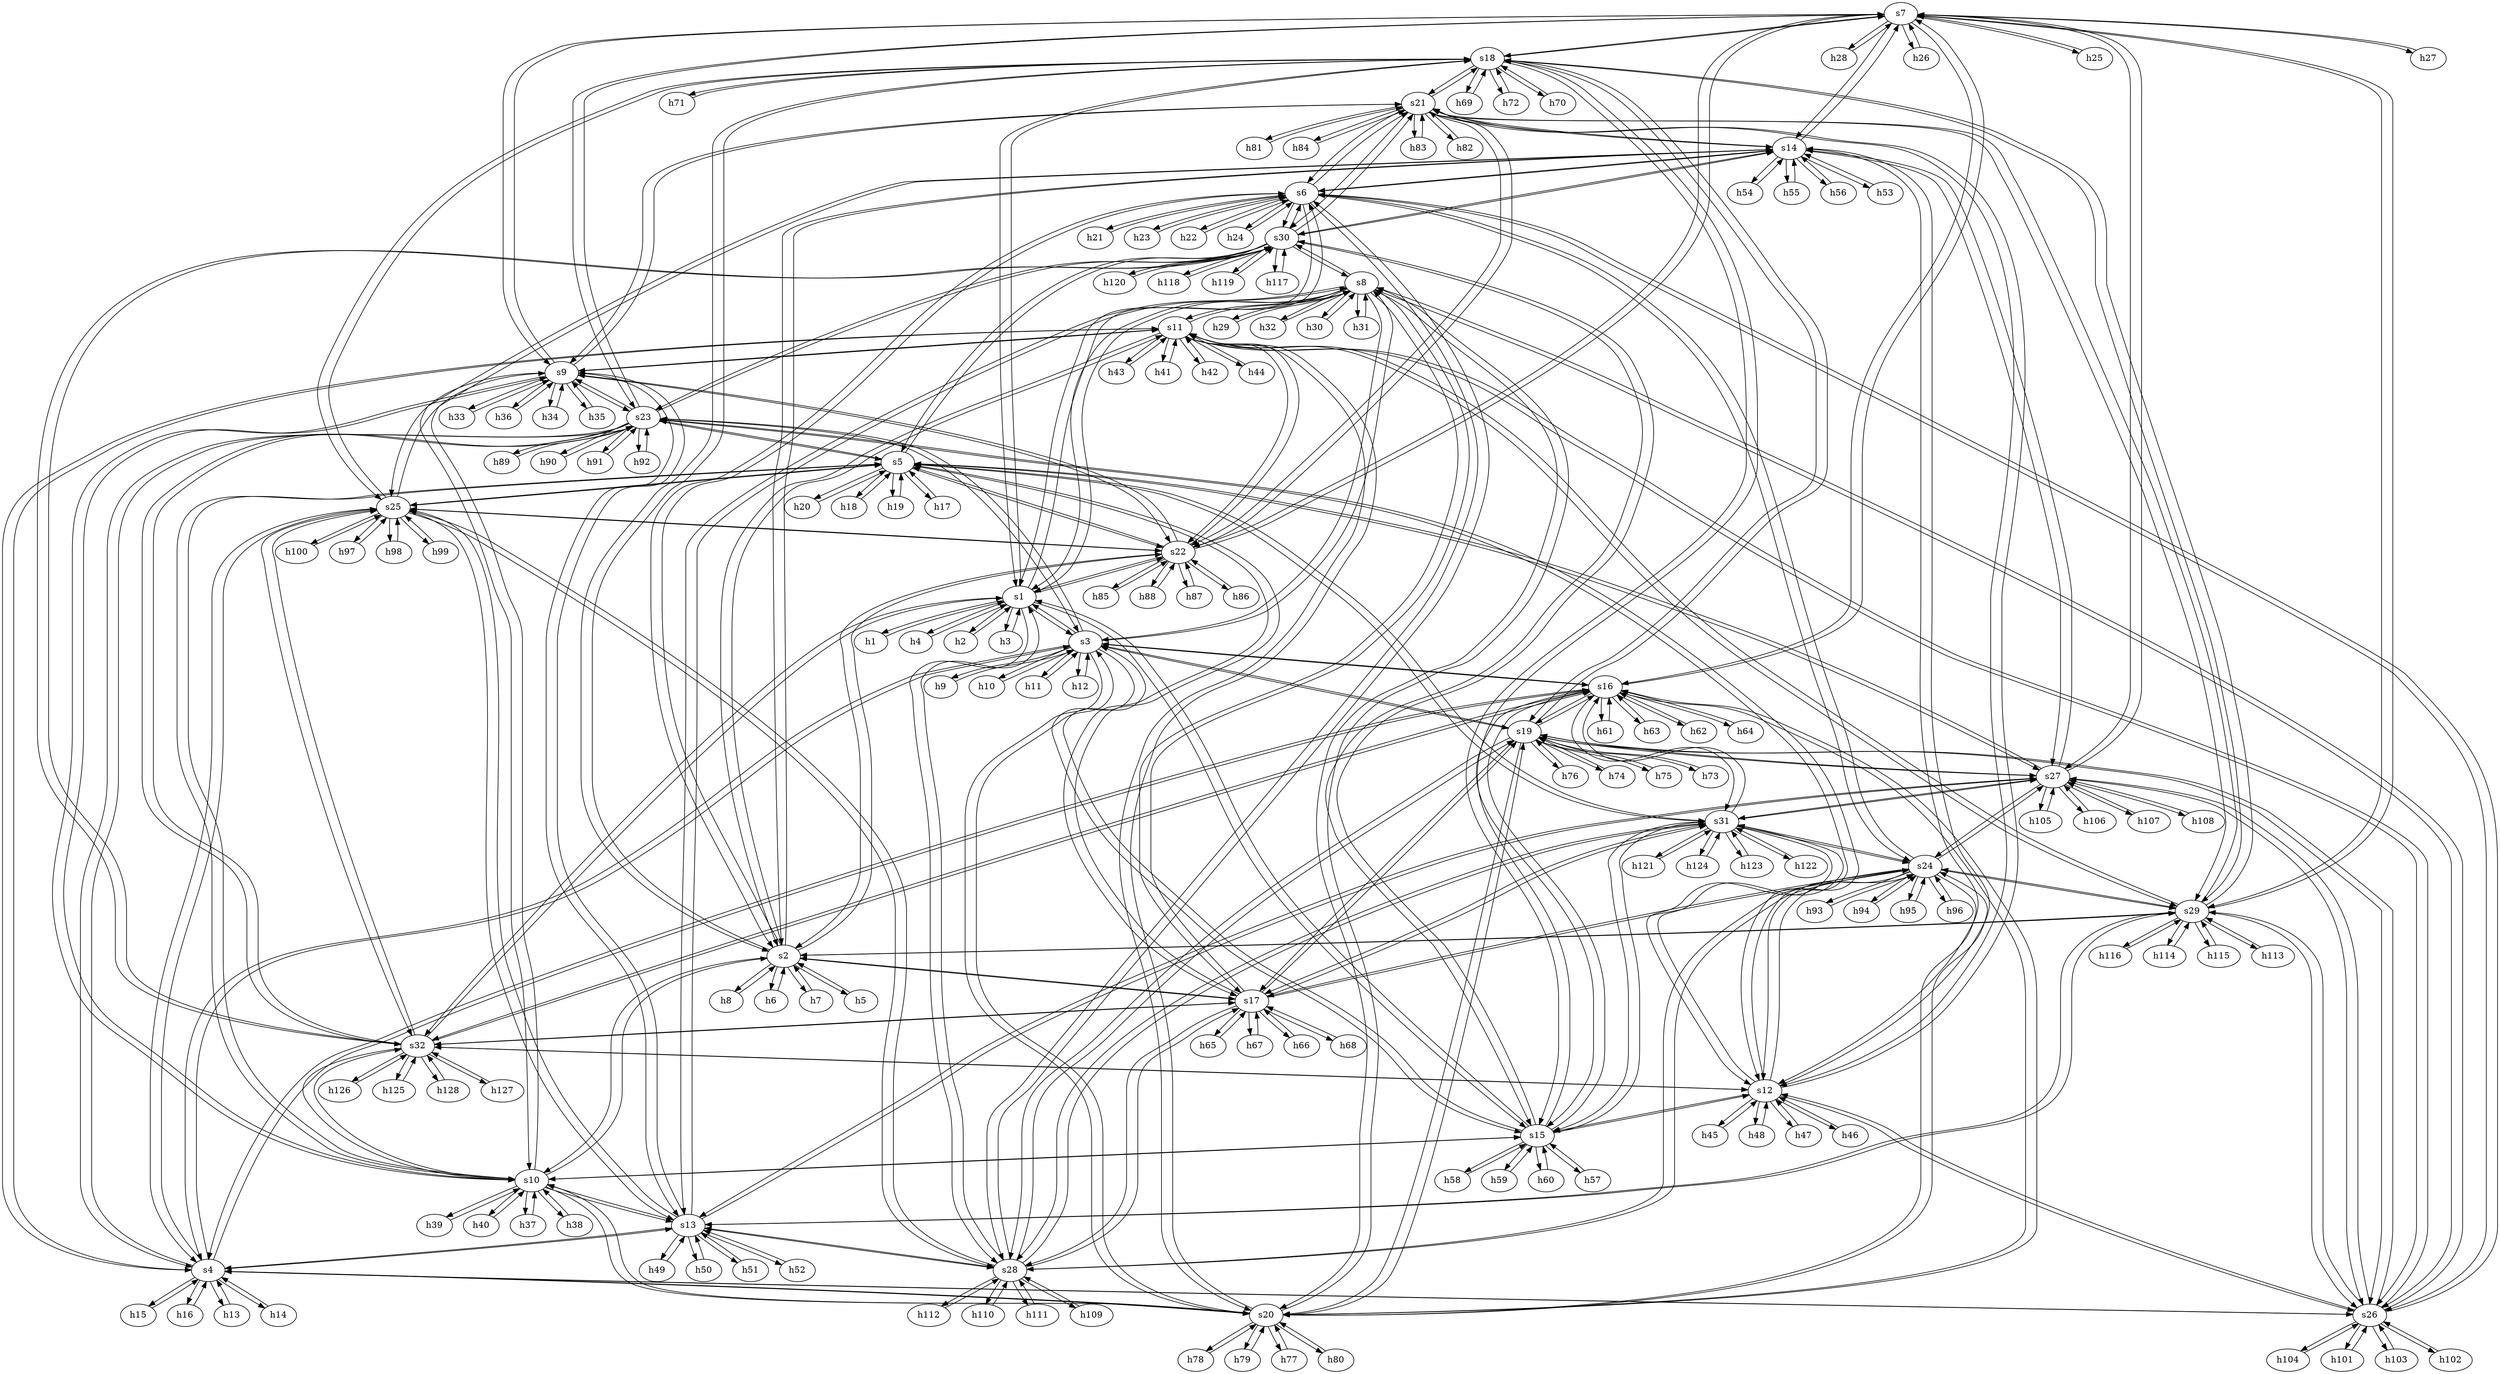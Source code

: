 strict digraph "" {
	s7	 [id=7,
		type=switch];
	s18	 [id=18,
		type=switch];
	s7 -> s18	 [capacity="1Gbps",
		cost=1,
		dst_port=3,
		src_port=1];
	s16	 [id=16,
		type=switch];
	s7 -> s16	 [capacity="1Gbps",
		cost=1,
		dst_port=3,
		src_port=2];
	s14	 [id=14,
		type=switch];
	s7 -> s14	 [capacity="1Gbps",
		cost=1,
		dst_port=2,
		src_port=3];
	s9	 [id=9,
		type=switch];
	s7 -> s9	 [capacity="1Gbps",
		cost=1,
		dst_port=3,
		src_port=0];
	h28	 [ip="111.0.0.28",
		mac="0:0:0:0:0:1c",
		type=host];
	s7 -> h28	 [capacity="1Gbps",
		cost=1,
		dst_port=0,
		src_port=7];
	s23	 [id=23,
		type=switch];
	s7 -> s23	 [capacity="1Gbps",
		cost=1,
		dst_port=3,
		src_port=5];
	h26	 [ip="111.0.0.26",
		mac="0:0:0:0:0:1a",
		type=host];
	s7 -> h26	 [capacity="1Gbps",
		cost=1,
		dst_port=0,
		src_port=5];
	s22	 [id=22,
		type=switch];
	s7 -> s22	 [capacity="1Gbps",
		cost=1,
		dst_port=3,
		src_port=4];
	h25	 [ip="111.0.0.25",
		mac="0:0:0:0:0:19",
		type=host];
	s7 -> h25	 [capacity="1Gbps",
		cost=1,
		dst_port=0,
		src_port=4];
	s27	 [id=27,
		type=switch];
	s7 -> s27	 [capacity="1Gbps",
		cost=1,
		dst_port=3,
		src_port=6];
	s29	 [id=29,
		type=switch];
	s7 -> s29	 [capacity="1Gbps",
		cost=1,
		dst_port=4,
		src_port=7];
	h27	 [ip="111.0.0.27",
		mac="0:0:0:0:0:1b",
		type=host];
	s7 -> h27	 [capacity="1Gbps",
		cost=1,
		dst_port=0,
		src_port=6];
	h20	 [ip="111.0.0.20",
		mac="0:0:0:0:0:14",
		type=host];
	s5	 [id=5,
		type=switch];
	h20 -> s5	 [capacity="1Gbps",
		cost=1,
		dst_port=7,
		src_port=0];
	h47	 [ip="111.0.0.47",
		mac="0:0:0:0:0:2f",
		type=host];
	s12	 [id=12,
		type=switch];
	h47 -> s12	 [capacity="1Gbps",
		cost=1,
		dst_port=6,
		src_port=0];
	h46	 [ip="111.0.0.46",
		mac="0:0:0:0:0:2e",
		type=host];
	h46 -> s12	 [capacity="1Gbps",
		cost=1,
		dst_port=5,
		src_port=0];
	h45	 [ip="111.0.0.45",
		mac="0:0:0:0:0:2d",
		type=host];
	h45 -> s12	 [capacity="1Gbps",
		cost=1,
		dst_port=4,
		src_port=0];
	h44	 [ip="111.0.0.44",
		mac="0:0:0:0:0:2c",
		type=host];
	s11	 [id=11,
		type=switch];
	h44 -> s11	 [capacity="1Gbps",
		cost=1,
		dst_port=7,
		src_port=0];
	h43	 [ip="111.0.0.43",
		mac="0:0:0:0:0:2b",
		type=host];
	h43 -> s11	 [capacity="1Gbps",
		cost=1,
		dst_port=6,
		src_port=0];
	s5 -> h20	 [capacity="1Gbps",
		cost=1,
		dst_port=0,
		src_port=7];
	s10	 [id=10,
		type=switch];
	s5 -> s10	 [capacity="1Gbps",
		cost=1,
		dst_port=6,
		src_port=1];
	s17	 [id=17,
		type=switch];
	s5 -> s17	 [capacity="1Gbps",
		cost=1,
		dst_port=4,
		src_port=2];
	s31	 [id=31,
		type=switch];
	s5 -> s31	 [capacity="1Gbps",
		cost=1,
		dst_port=4,
		src_port=0];
	s30	 [id=30,
		type=switch];
	s5 -> s30	 [capacity="1Gbps",
		cost=1,
		dst_port=6,
		src_port=3];
	h18	 [ip="111.0.0.18",
		mac="0:0:0:0:0:12",
		type=host];
	s5 -> h18	 [capacity="1Gbps",
		cost=1,
		dst_port=0,
		src_port=5];
	h19	 [ip="111.0.0.19",
		mac="0:0:0:0:0:13",
		type=host];
	s5 -> h19	 [capacity="1Gbps",
		cost=1,
		dst_port=0,
		src_port=6];
	h17	 [ip="111.0.0.17",
		mac="0:0:0:0:0:11",
		type=host];
	s5 -> h17	 [capacity="1Gbps",
		cost=1,
		dst_port=0,
		src_port=4];
	s5 -> s23	 [capacity="1Gbps",
		cost=1,
		dst_port=5,
		src_port=5];
	s25	 [id=25,
		type=switch];
	s5 -> s25	 [capacity="1Gbps",
		cost=1,
		dst_port=3,
		src_port=7];
	s5 -> s22	 [capacity="1Gbps",
		cost=1,
		dst_port=4,
		src_port=4];
	s5 -> s27	 [capacity="1Gbps",
		cost=1,
		dst_port=4,
		src_port=6];
	h41	 [ip="111.0.0.41",
		mac="0:0:0:0:0:29",
		type=host];
	h41 -> s11	 [capacity="1Gbps",
		cost=1,
		dst_port=4,
		src_port=0];
	h40	 [ip="111.0.0.40",
		mac="0:0:0:0:0:28",
		type=host];
	h40 -> s10	 [capacity="1Gbps",
		cost=1,
		dst_port=7,
		src_port=0];
	s4	 [id=4,
		type=switch];
	s13	 [id=13,
		type=switch];
	s4 -> s13	 [capacity="1Gbps",
		cost=1,
		dst_port=3,
		src_port=4];
	s4 -> s11	 [capacity="1Gbps",
		cost=1,
		dst_port=3,
		src_port=2];
	s4 -> s16	 [capacity="1Gbps",
		cost=1,
		dst_port=5,
		src_port=3];
	h13	 [ip="111.0.0.13",
		mac="0:0:0:0:0:d",
		type=host];
	s4 -> h13	 [capacity="1Gbps",
		cost=1,
		dst_port=0,
		src_port=4];
	h14	 [ip="111.0.0.14",
		mac="0:0:0:0:0:e",
		type=host];
	s4 -> h14	 [capacity="1Gbps",
		cost=1,
		dst_port=0,
		src_port=5];
	h15	 [ip="111.0.0.15",
		mac="0:0:0:0:0:f",
		type=host];
	s4 -> h15	 [capacity="1Gbps",
		cost=1,
		dst_port=0,
		src_port=6];
	h16	 [ip="111.0.0.16",
		mac="0:0:0:0:0:10",
		type=host];
	s4 -> h16	 [capacity="1Gbps",
		cost=1,
		dst_port=0,
		src_port=7];
	s4 -> s23	 [capacity="1Gbps",
		cost=1,
		dst_port=6,
		src_port=0];
	s3	 [id=3,
		type=switch];
	s4 -> s3	 [capacity="1Gbps",
		cost=1,
		dst_port=5,
		src_port=1];
	s4 -> s25	 [capacity="1Gbps",
		cost=1,
		dst_port=4,
		src_port=7];
	s20	 [id=20,
		type=switch];
	s4 -> s20	 [capacity="1Gbps",
		cost=1,
		dst_port=6,
		src_port=5];
	s26	 [id=26,
		type=switch];
	s4 -> s26	 [capacity="1Gbps",
		cost=1,
		dst_port=5,
		src_port=6];
	h49	 [ip="111.0.0.49",
		mac="0:0:0:0:0:31",
		type=host];
	h49 -> s13	 [capacity="1Gbps",
		cost=1,
		dst_port=4,
		src_port=0];
	h48	 [ip="111.0.0.48",
		mac="0:0:0:0:0:30",
		type=host];
	h48 -> s12	 [capacity="1Gbps",
		cost=1,
		dst_port=7,
		src_port=0];
	h128	 [ip="111.0.0.128",
		mac="0:0:0:0:0:80",
		type=host];
	s32	 [id=32,
		type=switch];
	h128 -> s32	 [capacity="1Gbps",
		cost=1,
		dst_port=7,
		src_port=0];
	h127	 [ip="111.0.0.127",
		mac="0:0:0:0:0:7f",
		type=host];
	h127 -> s32	 [capacity="1Gbps",
		cost=1,
		dst_port=6,
		src_port=0];
	h126	 [ip="111.0.0.126",
		mac="0:0:0:0:0:7e",
		type=host];
	h126 -> s32	 [capacity="1Gbps",
		cost=1,
		dst_port=5,
		src_port=0];
	h125	 [ip="111.0.0.125",
		mac="0:0:0:0:0:7d",
		type=host];
	h125 -> s32	 [capacity="1Gbps",
		cost=1,
		dst_port=4,
		src_port=0];
	h124	 [ip="111.0.0.124",
		mac="0:0:0:0:0:7c",
		type=host];
	h124 -> s31	 [capacity="1Gbps",
		cost=1,
		dst_port=7,
		src_port=0];
	h123	 [ip="111.0.0.123",
		mac="0:0:0:0:0:7b",
		type=host];
	h123 -> s31	 [capacity="1Gbps",
		cost=1,
		dst_port=6,
		src_port=0];
	h122	 [ip="111.0.0.122",
		mac="0:0:0:0:0:7a",
		type=host];
	h122 -> s31	 [capacity="1Gbps",
		cost=1,
		dst_port=5,
		src_port=0];
	h121	 [ip="111.0.0.121",
		mac="0:0:0:0:0:79",
		type=host];
	h121 -> s31	 [capacity="1Gbps",
		cost=1,
		dst_port=4,
		src_port=0];
	h120	 [ip="111.0.0.120",
		mac="0:0:0:0:0:78",
		type=host];
	h120 -> s30	 [capacity="1Gbps",
		cost=1,
		dst_port=7,
		src_port=0];
	h54	 [ip="111.0.0.54",
		mac="0:0:0:0:0:36",
		type=host];
	h54 -> s14	 [capacity="1Gbps",
		cost=1,
		dst_port=5,
		src_port=0];
	h55	 [ip="111.0.0.55",
		mac="0:0:0:0:0:37",
		type=host];
	h55 -> s14	 [capacity="1Gbps",
		cost=1,
		dst_port=6,
		src_port=0];
	h56	 [ip="111.0.0.56",
		mac="0:0:0:0:0:38",
		type=host];
	h56 -> s14	 [capacity="1Gbps",
		cost=1,
		dst_port=7,
		src_port=0];
	h57	 [ip="111.0.0.57",
		mac="0:0:0:0:0:39",
		type=host];
	s15	 [id=15,
		type=switch];
	h57 -> s15	 [capacity="1Gbps",
		cost=1,
		dst_port=4,
		src_port=0];
	h50	 [ip="111.0.0.50",
		mac="0:0:0:0:0:32",
		type=host];
	h50 -> s13	 [capacity="1Gbps",
		cost=1,
		dst_port=5,
		src_port=0];
	h51	 [ip="111.0.0.51",
		mac="0:0:0:0:0:33",
		type=host];
	h51 -> s13	 [capacity="1Gbps",
		cost=1,
		dst_port=6,
		src_port=0];
	h52	 [ip="111.0.0.52",
		mac="0:0:0:0:0:34",
		type=host];
	h52 -> s13	 [capacity="1Gbps",
		cost=1,
		dst_port=7,
		src_port=0];
	h53	 [ip="111.0.0.53",
		mac="0:0:0:0:0:35",
		type=host];
	h53 -> s14	 [capacity="1Gbps",
		cost=1,
		dst_port=4,
		src_port=0];
	h58	 [ip="111.0.0.58",
		mac="0:0:0:0:0:3a",
		type=host];
	h58 -> s15	 [capacity="1Gbps",
		cost=1,
		dst_port=5,
		src_port=0];
	h59	 [ip="111.0.0.59",
		mac="0:0:0:0:0:3b",
		type=host];
	h59 -> s15	 [capacity="1Gbps",
		cost=1,
		dst_port=6,
		src_port=0];
	h42	 [ip="111.0.0.42",
		mac="0:0:0:0:0:2a",
		type=host];
	h42 -> s11	 [capacity="1Gbps",
		cost=1,
		dst_port=5,
		src_port=0];
	h118	 [ip="111.0.0.118",
		mac="0:0:0:0:0:76",
		type=host];
	h118 -> s30	 [capacity="1Gbps",
		cost=1,
		dst_port=5,
		src_port=0];
	h119	 [ip="111.0.0.119",
		mac="0:0:0:0:0:77",
		type=host];
	h119 -> s30	 [capacity="1Gbps",
		cost=1,
		dst_port=6,
		src_port=0];
	h112	 [ip="111.0.0.112",
		mac="0:0:0:0:0:70",
		type=host];
	s28	 [id=28,
		type=switch];
	h112 -> s28	 [capacity="1Gbps",
		cost=1,
		dst_port=7,
		src_port=0];
	h113	 [ip="111.0.0.113",
		mac="0:0:0:0:0:71",
		type=host];
	h113 -> s29	 [capacity="1Gbps",
		cost=1,
		dst_port=4,
		src_port=0];
	h110	 [ip="111.0.0.110",
		mac="0:0:0:0:0:6e",
		type=host];
	h110 -> s28	 [capacity="1Gbps",
		cost=1,
		dst_port=5,
		src_port=0];
	h111	 [ip="111.0.0.111",
		mac="0:0:0:0:0:6f",
		type=host];
	h111 -> s28	 [capacity="1Gbps",
		cost=1,
		dst_port=6,
		src_port=0];
	h116	 [ip="111.0.0.116",
		mac="0:0:0:0:0:74",
		type=host];
	h116 -> s29	 [capacity="1Gbps",
		cost=1,
		dst_port=7,
		src_port=0];
	h117	 [ip="111.0.0.117",
		mac="0:0:0:0:0:75",
		type=host];
	h117 -> s30	 [capacity="1Gbps",
		cost=1,
		dst_port=4,
		src_port=0];
	h114	 [ip="111.0.0.114",
		mac="0:0:0:0:0:72",
		type=host];
	h114 -> s29	 [capacity="1Gbps",
		cost=1,
		dst_port=5,
		src_port=0];
	h115	 [ip="111.0.0.115",
		mac="0:0:0:0:0:73",
		type=host];
	h115 -> s29	 [capacity="1Gbps",
		cost=1,
		dst_port=6,
		src_port=0];
	h69	 [ip="111.0.0.69",
		mac="0:0:0:0:0:45",
		type=host];
	h69 -> s18	 [capacity="1Gbps",
		cost=1,
		dst_port=4,
		src_port=0];
	h68	 [ip="111.0.0.68",
		mac="0:0:0:0:0:44",
		type=host];
	h68 -> s17	 [capacity="1Gbps",
		cost=1,
		dst_port=7,
		src_port=0];
	h61	 [ip="111.0.0.61",
		mac="0:0:0:0:0:3d",
		type=host];
	h61 -> s16	 [capacity="1Gbps",
		cost=1,
		dst_port=4,
		src_port=0];
	h60	 [ip="111.0.0.60",
		mac="0:0:0:0:0:3c",
		type=host];
	h60 -> s15	 [capacity="1Gbps",
		cost=1,
		dst_port=7,
		src_port=0];
	h63	 [ip="111.0.0.63",
		mac="0:0:0:0:0:3f",
		type=host];
	h63 -> s16	 [capacity="1Gbps",
		cost=1,
		dst_port=6,
		src_port=0];
	h62	 [ip="111.0.0.62",
		mac="0:0:0:0:0:3e",
		type=host];
	h62 -> s16	 [capacity="1Gbps",
		cost=1,
		dst_port=5,
		src_port=0];
	h65	 [ip="111.0.0.65",
		mac="0:0:0:0:0:41",
		type=host];
	h65 -> s17	 [capacity="1Gbps",
		cost=1,
		dst_port=4,
		src_port=0];
	h64	 [ip="111.0.0.64",
		mac="0:0:0:0:0:40",
		type=host];
	h64 -> s16	 [capacity="1Gbps",
		cost=1,
		dst_port=7,
		src_port=0];
	h67	 [ip="111.0.0.67",
		mac="0:0:0:0:0:43",
		type=host];
	h67 -> s17	 [capacity="1Gbps",
		cost=1,
		dst_port=6,
		src_port=0];
	h66	 [ip="111.0.0.66",
		mac="0:0:0:0:0:42",
		type=host];
	h66 -> s17	 [capacity="1Gbps",
		cost=1,
		dst_port=5,
		src_port=0];
	s19	 [id=19,
		type=switch];
	s19 -> s18	 [capacity="1Gbps",
		cost=1,
		dst_port=0,
		src_port=0];
	s19 -> s17	 [capacity="1Gbps",
		cost=1,
		dst_port=0,
		src_port=2];
	s19 -> s16	 [capacity="1Gbps",
		cost=1,
		dst_port=0,
		src_port=3];
	h76	 [ip="111.0.0.76",
		mac="0:0:0:0:0:4c",
		type=host];
	s19 -> h76	 [capacity="1Gbps",
		cost=1,
		dst_port=0,
		src_port=7];
	h74	 [ip="111.0.0.74",
		mac="0:0:0:0:0:4a",
		type=host];
	s19 -> h74	 [capacity="1Gbps",
		cost=1,
		dst_port=0,
		src_port=5];
	h75	 [ip="111.0.0.75",
		mac="0:0:0:0:0:4b",
		type=host];
	s19 -> h75	 [capacity="1Gbps",
		cost=1,
		dst_port=0,
		src_port=6];
	h73	 [ip="111.0.0.73",
		mac="0:0:0:0:0:49",
		type=host];
	s19 -> h73	 [capacity="1Gbps",
		cost=1,
		dst_port=0,
		src_port=4];
	s19 -> s3	 [capacity="1Gbps",
		cost=1,
		dst_port=0,
		src_port=1];
	s19 -> s20	 [capacity="1Gbps",
		cost=1,
		dst_port=0,
		src_port=4];
	s19 -> s26	 [capacity="1Gbps",
		cost=1,
		dst_port=0,
		src_port=5];
	s19 -> s27	 [capacity="1Gbps",
		cost=1,
		dst_port=0,
		src_port=6];
	s19 -> s28	 [capacity="1Gbps",
		cost=1,
		dst_port=0,
		src_port=7];
	s18 -> s7	 [capacity="1Gbps",
		cost=1,
		dst_port=1,
		src_port=3];
	s18 -> h69	 [capacity="1Gbps",
		cost=1,
		dst_port=0,
		src_port=4];
	s18 -> s19	 [capacity="1Gbps",
		cost=1,
		dst_port=0,
		src_port=0];
	s18 -> s15	 [capacity="1Gbps",
		cost=1,
		dst_port=0,
		src_port=4];
	h72	 [ip="111.0.0.72",
		mac="0:0:0:0:0:48",
		type=host];
	s18 -> h72	 [capacity="1Gbps",
		cost=1,
		dst_port=0,
		src_port=7];
	h70	 [ip="111.0.0.70",
		mac="0:0:0:0:0:46",
		type=host];
	s18 -> h70	 [capacity="1Gbps",
		cost=1,
		dst_port=0,
		src_port=5];
	h71	 [ip="111.0.0.71",
		mac="0:0:0:0:0:47",
		type=host];
	s18 -> h71	 [capacity="1Gbps",
		cost=1,
		dst_port=0,
		src_port=6];
	s2	 [id=2,
		type=switch];
	s18 -> s2	 [capacity="1Gbps",
		cost=1,
		dst_port=0,
		src_port=1];
	s1	 [id=1,
		type=switch];
	s18 -> s1	 [capacity="1Gbps",
		cost=1,
		dst_port=6,
		src_port=2];
	s18 -> s25	 [capacity="1Gbps",
		cost=1,
		dst_port=1,
		src_port=6];
	s21	 [id=21,
		type=switch];
	s18 -> s21	 [capacity="1Gbps",
		cost=1,
		dst_port=1,
		src_port=5];
	s18 -> s29	 [capacity="1Gbps",
		cost=1,
		dst_port=0,
		src_port=7];
	s13 -> s4	 [capacity="1Gbps",
		cost=1,
		dst_port=4,
		src_port=3];
	s13 -> h49	 [capacity="1Gbps",
		cost=1,
		dst_port=0,
		src_port=4];
	s13 -> h50	 [capacity="1Gbps",
		cost=1,
		dst_port=0,
		src_port=5];
	s13 -> h51	 [capacity="1Gbps",
		cost=1,
		dst_port=0,
		src_port=6];
	s13 -> h52	 [capacity="1Gbps",
		cost=1,
		dst_port=0,
		src_port=7];
	s13 -> s10	 [capacity="1Gbps",
		cost=1,
		dst_port=1,
		src_port=2];
	s13 -> s9	 [capacity="1Gbps",
		cost=1,
		dst_port=0,
		src_port=0];
	s8	 [id=8,
		type=switch];
	s13 -> s8	 [capacity="1Gbps",
		cost=1,
		dst_port=4,
		src_port=1];
	s13 -> s25	 [capacity="1Gbps",
		cost=1,
		dst_port=2,
		src_port=5];
	s13 -> s27	 [capacity="1Gbps",
		cost=1,
		dst_port=1,
		src_port=4];
	s13 -> s28	 [capacity="1Gbps",
		cost=1,
		dst_port=1,
		src_port=6];
	s13 -> s29	 [capacity="1Gbps",
		cost=1,
		dst_port=1,
		src_port=7];
	s12 -> h47	 [capacity="1Gbps",
		cost=1,
		dst_port=0,
		src_port=6];
	s12 -> h46	 [capacity="1Gbps",
		cost=1,
		dst_port=0,
		src_port=5];
	s12 -> h45	 [capacity="1Gbps",
		cost=1,
		dst_port=0,
		src_port=4];
	s12 -> h48	 [capacity="1Gbps",
		cost=1,
		dst_port=0,
		src_port=7];
	s12 -> s15	 [capacity="1Gbps",
		cost=1,
		dst_port=2,
		src_port=1];
	s12 -> s14	 [capacity="1Gbps",
		cost=1,
		dst_port=7,
		src_port=2];
	s12 -> s31	 [capacity="1Gbps",
		cost=1,
		dst_port=0,
		src_port=0];
	s12 -> s32	 [capacity="1Gbps",
		cost=1,
		dst_port=0,
		src_port=7];
	s12 -> s23	 [capacity="1Gbps",
		cost=1,
		dst_port=2,
		src_port=3];
	s12 -> s21	 [capacity="1Gbps",
		cost=1,
		dst_port=3,
		src_port=4];
	s12 -> s26	 [capacity="1Gbps",
		cost=1,
		dst_port=2,
		src_port=5];
	s24	 [id=24,
		type=switch];
	s12 -> s24	 [capacity="1Gbps",
		cost=1,
		dst_port=1,
		src_port=6];
	s11 -> h44	 [capacity="1Gbps",
		cost=1,
		dst_port=0,
		src_port=7];
	s11 -> h43	 [capacity="1Gbps",
		cost=1,
		dst_port=0,
		src_port=6];
	s11 -> h41	 [capacity="1Gbps",
		cost=1,
		dst_port=0,
		src_port=4];
	s11 -> s4	 [capacity="1Gbps",
		cost=1,
		dst_port=2,
		src_port=3];
	s11 -> h42	 [capacity="1Gbps",
		cost=1,
		dst_port=0,
		src_port=5];
	s11 -> s9	 [capacity="1Gbps",
		cost=1,
		dst_port=1,
		src_port=0];
	s11 -> s8	 [capacity="1Gbps",
		cost=1,
		dst_port=7,
		src_port=1];
	s11 -> s2	 [capacity="1Gbps",
		cost=1,
		dst_port=1,
		src_port=2];
	s11 -> s22	 [capacity="1Gbps",
		cost=1,
		dst_port=2,
		src_port=4];
	s11 -> s20	 [capacity="1Gbps",
		cost=1,
		dst_port=3,
		src_port=5];
	s11 -> s26	 [capacity="1Gbps",
		cost=1,
		dst_port=3,
		src_port=6];
	s11 -> s29	 [capacity="1Gbps",
		cost=1,
		dst_port=3,
		src_port=7];
	s10 -> s5	 [capacity="1Gbps",
		cost=1,
		dst_port=1,
		src_port=6];
	s10 -> h40	 [capacity="1Gbps",
		cost=1,
		dst_port=0,
		src_port=7];
	s10 -> s13	 [capacity="1Gbps",
		cost=1,
		dst_port=2,
		src_port=1];
	s10 -> s15	 [capacity="1Gbps",
		cost=1,
		dst_port=4,
		src_port=3];
	s10 -> s14	 [capacity="1Gbps",
		cost=1,
		dst_port=1,
		src_port=4];
	s10 -> s32	 [capacity="1Gbps",
		cost=1,
		dst_port=2,
		src_port=7];
	s10 -> s9	 [capacity="1Gbps",
		cost=1,
		dst_port=2,
		src_port=0];
	s10 -> s2	 [capacity="1Gbps",
		cost=1,
		dst_port=2,
		src_port=2];
	h37	 [ip="111.0.0.37",
		mac="0:0:0:0:0:25",
		type=host];
	s10 -> h37	 [capacity="1Gbps",
		cost=1,
		dst_port=0,
		src_port=4];
	h38	 [ip="111.0.0.38",
		mac="0:0:0:0:0:26",
		type=host];
	s10 -> h38	 [capacity="1Gbps",
		cost=1,
		dst_port=0,
		src_port=5];
	h39	 [ip="111.0.0.39",
		mac="0:0:0:0:0:27",
		type=host];
	s10 -> h39	 [capacity="1Gbps",
		cost=1,
		dst_port=0,
		src_port=6];
	s10 -> s20	 [capacity="1Gbps",
		cost=1,
		dst_port=4,
		src_port=5];
	s17 -> s5	 [capacity="1Gbps",
		cost=1,
		dst_port=2,
		src_port=4];
	s17 -> h68	 [capacity="1Gbps",
		cost=1,
		dst_port=0,
		src_port=7];
	s17 -> h65	 [capacity="1Gbps",
		cost=1,
		dst_port=0,
		src_port=4];
	s17 -> h67	 [capacity="1Gbps",
		cost=1,
		dst_port=0,
		src_port=6];
	s17 -> h66	 [capacity="1Gbps",
		cost=1,
		dst_port=0,
		src_port=5];
	s17 -> s19	 [capacity="1Gbps",
		cost=1,
		dst_port=2,
		src_port=0];
	s17 -> s31	 [capacity="1Gbps",
		cost=1,
		dst_port=1,
		src_port=3];
	s17 -> s32	 [capacity="1Gbps",
		cost=1,
		dst_port=3,
		src_port=5];
	s17 -> s8	 [capacity="1Gbps",
		cost=1,
		dst_port=2,
		src_port=1];
	s17 -> s2	 [capacity="1Gbps",
		cost=1,
		dst_port=3,
		src_port=2];
	s17 -> s24	 [capacity="1Gbps",
		cost=1,
		dst_port=2,
		src_port=6];
	s17 -> s28	 [capacity="1Gbps",
		cost=1,
		dst_port=4,
		src_port=7];
	s16 -> s7	 [capacity="1Gbps",
		cost=1,
		dst_port=2,
		src_port=3];
	s16 -> s4	 [capacity="1Gbps",
		cost=1,
		dst_port=3,
		src_port=5];
	s16 -> h61	 [capacity="1Gbps",
		cost=1,
		dst_port=0,
		src_port=4];
	s16 -> h63	 [capacity="1Gbps",
		cost=1,
		dst_port=0,
		src_port=6];
	s16 -> h62	 [capacity="1Gbps",
		cost=1,
		dst_port=0,
		src_port=5];
	s16 -> h64	 [capacity="1Gbps",
		cost=1,
		dst_port=0,
		src_port=7];
	s16 -> s19	 [capacity="1Gbps",
		cost=1,
		dst_port=3,
		src_port=0];
	s16 -> s15	 [capacity="1Gbps",
		cost=1,
		dst_port=6,
		src_port=4];
	s16 -> s31	 [capacity="1Gbps",
		cost=1,
		dst_port=2,
		src_port=2];
	s16 -> s32	 [capacity="1Gbps",
		cost=1,
		dst_port=4,
		src_port=7];
	s16 -> s3	 [capacity="1Gbps",
		cost=1,
		dst_port=3,
		src_port=1];
	s16 -> s20	 [capacity="1Gbps",
		cost=1,
		dst_port=5,
		src_port=6];
	s15 -> h57	 [capacity="1Gbps",
		cost=1,
		dst_port=0,
		src_port=4];
	s15 -> h58	 [capacity="1Gbps",
		cost=1,
		dst_port=0,
		src_port=5];
	s15 -> h59	 [capacity="1Gbps",
		cost=1,
		dst_port=0,
		src_port=6];
	s15 -> h60	 [capacity="1Gbps",
		cost=1,
		dst_port=0,
		src_port=7];
	s15 -> s18	 [capacity="1Gbps",
		cost=1,
		dst_port=4,
		src_port=0];
	s15 -> s12	 [capacity="1Gbps",
		cost=1,
		dst_port=1,
		src_port=2];
	s15 -> s10	 [capacity="1Gbps",
		cost=1,
		dst_port=3,
		src_port=4];
	s15 -> s16	 [capacity="1Gbps",
		cost=1,
		dst_port=4,
		src_port=6];
	s15 -> s31	 [capacity="1Gbps",
		cost=1,
		dst_port=3,
		src_port=5];
	s15 -> s30	 [capacity="1Gbps",
		cost=1,
		dst_port=2,
		src_port=7];
	s15 -> s3	 [capacity="1Gbps",
		cost=1,
		dst_port=4,
		src_port=1];
	s15 -> s1	 [capacity="1Gbps",
		cost=1,
		dst_port=3,
		src_port=3];
	s14 -> s7	 [capacity="1Gbps",
		cost=1,
		dst_port=3,
		src_port=2];
	s14 -> h54	 [capacity="1Gbps",
		cost=1,
		dst_port=0,
		src_port=5];
	s14 -> h55	 [capacity="1Gbps",
		cost=1,
		dst_port=0,
		src_port=6];
	s14 -> h56	 [capacity="1Gbps",
		cost=1,
		dst_port=0,
		src_port=7];
	s14 -> h53	 [capacity="1Gbps",
		cost=1,
		dst_port=0,
		src_port=4];
	s14 -> s12	 [capacity="1Gbps",
		cost=1,
		dst_port=2,
		src_port=7];
	s14 -> s10	 [capacity="1Gbps",
		cost=1,
		dst_port=4,
		src_port=1];
	s14 -> s30	 [capacity="1Gbps",
		cost=1,
		dst_port=3,
		src_port=4];
	s14 -> s2	 [capacity="1Gbps",
		cost=1,
		dst_port=5,
		src_port=0];
	s6	 [id=6,
		type=switch];
	s14 -> s6	 [capacity="1Gbps",
		cost=1,
		dst_port=3,
		src_port=3];
	s14 -> s21	 [capacity="1Gbps",
		cost=1,
		dst_port=5,
		src_port=5];
	s14 -> s27	 [capacity="1Gbps",
		cost=1,
		dst_port=5,
		src_port=6];
	h78	 [ip="111.0.0.78",
		mac="0:0:0:0:0:4e",
		type=host];
	h78 -> s20	 [capacity="1Gbps",
		cost=1,
		dst_port=5,
		src_port=0];
	h79	 [ip="111.0.0.79",
		mac="0:0:0:0:0:4f",
		type=host];
	h79 -> s20	 [capacity="1Gbps",
		cost=1,
		dst_port=6,
		src_port=0];
	h76 -> s19	 [capacity="1Gbps",
		cost=1,
		dst_port=7,
		src_port=0];
	h77	 [ip="111.0.0.77",
		mac="0:0:0:0:0:4d",
		type=host];
	h77 -> s20	 [capacity="1Gbps",
		cost=1,
		dst_port=4,
		src_port=0];
	h74 -> s19	 [capacity="1Gbps",
		cost=1,
		dst_port=5,
		src_port=0];
	h75 -> s19	 [capacity="1Gbps",
		cost=1,
		dst_port=6,
		src_port=0];
	h72 -> s18	 [capacity="1Gbps",
		cost=1,
		dst_port=7,
		src_port=0];
	h73 -> s19	 [capacity="1Gbps",
		cost=1,
		dst_port=4,
		src_port=0];
	h70 -> s18	 [capacity="1Gbps",
		cost=1,
		dst_port=5,
		src_port=0];
	h71 -> s18	 [capacity="1Gbps",
		cost=1,
		dst_port=6,
		src_port=0];
	h8	 [ip="111.0.0.8",
		mac="0:0:0:0:0:8",
		type=host];
	h8 -> s2	 [capacity="1Gbps",
		cost=1,
		dst_port=7,
		src_port=0];
	h9	 [ip="111.0.0.9",
		mac="0:0:0:0:0:9",
		type=host];
	h9 -> s3	 [capacity="1Gbps",
		cost=1,
		dst_port=4,
		src_port=0];
	h2	 [ip="111.0.0.2",
		mac="0:0:0:0:0:2",
		type=host];
	h2 -> s1	 [capacity="1Gbps",
		cost=1,
		dst_port=5,
		src_port=0];
	h3	 [ip="111.0.0.3",
		mac="0:0:0:0:0:3",
		type=host];
	h3 -> s1	 [capacity="1Gbps",
		cost=1,
		dst_port=6,
		src_port=0];
	h1	 [ip="111.0.0.1",
		mac="0:0:0:0:0:1",
		type=host];
	h1 -> s1	 [capacity="1Gbps",
		cost=1,
		dst_port=4,
		src_port=0];
	h6	 [ip="111.0.0.6",
		mac="0:0:0:0:0:6",
		type=host];
	h6 -> s2	 [capacity="1Gbps",
		cost=1,
		dst_port=5,
		src_port=0];
	h7	 [ip="111.0.0.7",
		mac="0:0:0:0:0:7",
		type=host];
	h7 -> s2	 [capacity="1Gbps",
		cost=1,
		dst_port=6,
		src_port=0];
	h4	 [ip="111.0.0.4",
		mac="0:0:0:0:0:4",
		type=host];
	h4 -> s1	 [capacity="1Gbps",
		cost=1,
		dst_port=7,
		src_port=0];
	h5	 [ip="111.0.0.5",
		mac="0:0:0:0:0:5",
		type=host];
	h5 -> s2	 [capacity="1Gbps",
		cost=1,
		dst_port=4,
		src_port=0];
	h105	 [ip="111.0.0.105",
		mac="0:0:0:0:0:69",
		type=host];
	h105 -> s27	 [capacity="1Gbps",
		cost=1,
		dst_port=4,
		src_port=0];
	h104	 [ip="111.0.0.104",
		mac="0:0:0:0:0:68",
		type=host];
	h104 -> s26	 [capacity="1Gbps",
		cost=1,
		dst_port=7,
		src_port=0];
	h106	 [ip="111.0.0.106",
		mac="0:0:0:0:0:6a",
		type=host];
	h106 -> s27	 [capacity="1Gbps",
		cost=1,
		dst_port=5,
		src_port=0];
	h107	 [ip="111.0.0.107",
		mac="0:0:0:0:0:6b",
		type=host];
	h107 -> s27	 [capacity="1Gbps",
		cost=1,
		dst_port=6,
		src_port=0];
	h83	 [ip="111.0.0.83",
		mac="0:0:0:0:0:53",
		type=host];
	h83 -> s21	 [capacity="1Gbps",
		cost=1,
		dst_port=6,
		src_port=0];
	h82	 [ip="111.0.0.82",
		mac="0:0:0:0:0:52",
		type=host];
	h82 -> s21	 [capacity="1Gbps",
		cost=1,
		dst_port=5,
		src_port=0];
	h81	 [ip="111.0.0.81",
		mac="0:0:0:0:0:51",
		type=host];
	h81 -> s21	 [capacity="1Gbps",
		cost=1,
		dst_port=4,
		src_port=0];
	h80	 [ip="111.0.0.80",
		mac="0:0:0:0:0:50",
		type=host];
	h80 -> s20	 [capacity="1Gbps",
		cost=1,
		dst_port=7,
		src_port=0];
	h87	 [ip="111.0.0.87",
		mac="0:0:0:0:0:57",
		type=host];
	h87 -> s22	 [capacity="1Gbps",
		cost=1,
		dst_port=6,
		src_port=0];
	h86	 [ip="111.0.0.86",
		mac="0:0:0:0:0:56",
		type=host];
	h86 -> s22	 [capacity="1Gbps",
		cost=1,
		dst_port=5,
		src_port=0];
	h85	 [ip="111.0.0.85",
		mac="0:0:0:0:0:55",
		type=host];
	h85 -> s22	 [capacity="1Gbps",
		cost=1,
		dst_port=4,
		src_port=0];
	h84	 [ip="111.0.0.84",
		mac="0:0:0:0:0:54",
		type=host];
	h84 -> s21	 [capacity="1Gbps",
		cost=1,
		dst_port=7,
		src_port=0];
	h101	 [ip="111.0.0.101",
		mac="0:0:0:0:0:65",
		type=host];
	h101 -> s26	 [capacity="1Gbps",
		cost=1,
		dst_port=4,
		src_port=0];
	h89	 [ip="111.0.0.89",
		mac="0:0:0:0:0:59",
		type=host];
	h89 -> s23	 [capacity="1Gbps",
		cost=1,
		dst_port=4,
		src_port=0];
	h88	 [ip="111.0.0.88",
		mac="0:0:0:0:0:58",
		type=host];
	h88 -> s22	 [capacity="1Gbps",
		cost=1,
		dst_port=7,
		src_port=0];
	h109	 [ip="111.0.0.109",
		mac="0:0:0:0:0:6d",
		type=host];
	h109 -> s28	 [capacity="1Gbps",
		cost=1,
		dst_port=4,
		src_port=0];
	h108	 [ip="111.0.0.108",
		mac="0:0:0:0:0:6c",
		type=host];
	h108 -> s27	 [capacity="1Gbps",
		cost=1,
		dst_port=7,
		src_port=0];
	h100	 [ip="111.0.0.100",
		mac="0:0:0:0:0:64",
		type=host];
	h100 -> s25	 [capacity="1Gbps",
		cost=1,
		dst_port=7,
		src_port=0];
	h103	 [ip="111.0.0.103",
		mac="0:0:0:0:0:67",
		type=host];
	h103 -> s26	 [capacity="1Gbps",
		cost=1,
		dst_port=6,
		src_port=0];
	h102	 [ip="111.0.0.102",
		mac="0:0:0:0:0:66",
		type=host];
	h102 -> s26	 [capacity="1Gbps",
		cost=1,
		dst_port=5,
		src_port=0];
	s31 -> s5	 [capacity="1Gbps",
		cost=1,
		dst_port=0,
		src_port=4];
	s31 -> h124	 [capacity="1Gbps",
		cost=1,
		dst_port=0,
		src_port=7];
	s31 -> h123	 [capacity="1Gbps",
		cost=1,
		dst_port=0,
		src_port=6];
	s31 -> h122	 [capacity="1Gbps",
		cost=1,
		dst_port=0,
		src_port=5];
	s31 -> h121	 [capacity="1Gbps",
		cost=1,
		dst_port=0,
		src_port=4];
	s31 -> s12	 [capacity="1Gbps",
		cost=1,
		dst_port=0,
		src_port=0];
	s31 -> s17	 [capacity="1Gbps",
		cost=1,
		dst_port=3,
		src_port=1];
	s31 -> s16	 [capacity="1Gbps",
		cost=1,
		dst_port=2,
		src_port=2];
	s31 -> s15	 [capacity="1Gbps",
		cost=1,
		dst_port=5,
		src_port=3];
	s31 -> s27	 [capacity="1Gbps",
		cost=1,
		dst_port=2,
		src_port=7];
	s31 -> s24	 [capacity="1Gbps",
		cost=1,
		dst_port=0,
		src_port=5];
	s31 -> s28	 [capacity="1Gbps",
		cost=1,
		dst_port=2,
		src_port=6];
	s30 -> s5	 [capacity="1Gbps",
		cost=1,
		dst_port=3,
		src_port=6];
	s30 -> h120	 [capacity="1Gbps",
		cost=1,
		dst_port=0,
		src_port=7];
	s30 -> h118	 [capacity="1Gbps",
		cost=1,
		dst_port=0,
		src_port=5];
	s30 -> h119	 [capacity="1Gbps",
		cost=1,
		dst_port=0,
		src_port=6];
	s30 -> h117	 [capacity="1Gbps",
		cost=1,
		dst_port=0,
		src_port=4];
	s30 -> s15	 [capacity="1Gbps",
		cost=1,
		dst_port=7,
		src_port=2];
	s30 -> s14	 [capacity="1Gbps",
		cost=1,
		dst_port=4,
		src_port=3];
	s30 -> s32	 [capacity="1Gbps",
		cost=1,
		dst_port=5,
		src_port=7];
	s30 -> s8	 [capacity="1Gbps",
		cost=1,
		dst_port=3,
		src_port=0];
	s30 -> s23	 [capacity="1Gbps",
		cost=1,
		dst_port=4,
		src_port=4];
	s30 -> s6	 [capacity="1Gbps",
		cost=1,
		dst_port=2,
		src_port=1];
	s30 -> s21	 [capacity="1Gbps",
		cost=1,
		dst_port=2,
		src_port=5];
	s32 -> h128	 [capacity="1Gbps",
		cost=1,
		dst_port=0,
		src_port=7];
	s32 -> h127	 [capacity="1Gbps",
		cost=1,
		dst_port=0,
		src_port=6];
	s32 -> h126	 [capacity="1Gbps",
		cost=1,
		dst_port=0,
		src_port=5];
	s32 -> h125	 [capacity="1Gbps",
		cost=1,
		dst_port=0,
		src_port=4];
	s32 -> s12	 [capacity="1Gbps",
		cost=1,
		dst_port=7,
		src_port=0];
	s32 -> s10	 [capacity="1Gbps",
		cost=1,
		dst_port=7,
		src_port=2];
	s32 -> s17	 [capacity="1Gbps",
		cost=1,
		dst_port=5,
		src_port=3];
	s32 -> s16	 [capacity="1Gbps",
		cost=1,
		dst_port=7,
		src_port=4];
	s32 -> s30	 [capacity="1Gbps",
		cost=1,
		dst_port=7,
		src_port=5];
	s32 -> s23	 [capacity="1Gbps",
		cost=1,
		dst_port=7,
		src_port=6];
	s32 -> s1	 [capacity="1Gbps",
		cost=1,
		dst_port=4,
		src_port=1];
	s32 -> s25	 [capacity="1Gbps",
		cost=1,
		dst_port=7,
		src_port=7];
	h18 -> s5	 [capacity="1Gbps",
		cost=1,
		dst_port=5,
		src_port=0];
	h19 -> s5	 [capacity="1Gbps",
		cost=1,
		dst_port=6,
		src_port=0];
	h10	 [ip="111.0.0.10",
		mac="0:0:0:0:0:a",
		type=host];
	h10 -> s3	 [capacity="1Gbps",
		cost=1,
		dst_port=5,
		src_port=0];
	h11	 [ip="111.0.0.11",
		mac="0:0:0:0:0:b",
		type=host];
	h11 -> s3	 [capacity="1Gbps",
		cost=1,
		dst_port=6,
		src_port=0];
	h12	 [ip="111.0.0.12",
		mac="0:0:0:0:0:c",
		type=host];
	h12 -> s3	 [capacity="1Gbps",
		cost=1,
		dst_port=7,
		src_port=0];
	h13 -> s4	 [capacity="1Gbps",
		cost=1,
		dst_port=4,
		src_port=0];
	h14 -> s4	 [capacity="1Gbps",
		cost=1,
		dst_port=5,
		src_port=0];
	h15 -> s4	 [capacity="1Gbps",
		cost=1,
		dst_port=6,
		src_port=0];
	h16 -> s4	 [capacity="1Gbps",
		cost=1,
		dst_port=7,
		src_port=0];
	h17 -> s5	 [capacity="1Gbps",
		cost=1,
		dst_port=4,
		src_port=0];
	h90	 [ip="111.0.0.90",
		mac="0:0:0:0:0:5a",
		type=host];
	h90 -> s23	 [capacity="1Gbps",
		cost=1,
		dst_port=5,
		src_port=0];
	h91	 [ip="111.0.0.91",
		mac="0:0:0:0:0:5b",
		type=host];
	h91 -> s23	 [capacity="1Gbps",
		cost=1,
		dst_port=6,
		src_port=0];
	h92	 [ip="111.0.0.92",
		mac="0:0:0:0:0:5c",
		type=host];
	h92 -> s23	 [capacity="1Gbps",
		cost=1,
		dst_port=7,
		src_port=0];
	h93	 [ip="111.0.0.93",
		mac="0:0:0:0:0:5d",
		type=host];
	h93 -> s24	 [capacity="1Gbps",
		cost=1,
		dst_port=4,
		src_port=0];
	h94	 [ip="111.0.0.94",
		mac="0:0:0:0:0:5e",
		type=host];
	h94 -> s24	 [capacity="1Gbps",
		cost=1,
		dst_port=5,
		src_port=0];
	h95	 [ip="111.0.0.95",
		mac="0:0:0:0:0:5f",
		type=host];
	h95 -> s24	 [capacity="1Gbps",
		cost=1,
		dst_port=6,
		src_port=0];
	h96	 [ip="111.0.0.96",
		mac="0:0:0:0:0:60",
		type=host];
	h96 -> s24	 [capacity="1Gbps",
		cost=1,
		dst_port=7,
		src_port=0];
	h97	 [ip="111.0.0.97",
		mac="0:0:0:0:0:61",
		type=host];
	h97 -> s25	 [capacity="1Gbps",
		cost=1,
		dst_port=4,
		src_port=0];
	h98	 [ip="111.0.0.98",
		mac="0:0:0:0:0:62",
		type=host];
	h98 -> s25	 [capacity="1Gbps",
		cost=1,
		dst_port=5,
		src_port=0];
	h99	 [ip="111.0.0.99",
		mac="0:0:0:0:0:63",
		type=host];
	h99 -> s25	 [capacity="1Gbps",
		cost=1,
		dst_port=6,
		src_port=0];
	s9 -> s7	 [capacity="1Gbps",
		cost=1,
		dst_port=0,
		src_port=3];
	s9 -> s13	 [capacity="1Gbps",
		cost=1,
		dst_port=0,
		src_port=0];
	s9 -> s11	 [capacity="1Gbps",
		cost=1,
		dst_port=0,
		src_port=1];
	s9 -> s10	 [capacity="1Gbps",
		cost=1,
		dst_port=0,
		src_port=2];
	s9 -> s23	 [capacity="1Gbps",
		cost=1,
		dst_port=0,
		src_port=5];
	s9 -> s25	 [capacity="1Gbps",
		cost=1,
		dst_port=0,
		src_port=7];
	h33	 [ip="111.0.0.33",
		mac="0:0:0:0:0:21",
		type=host];
	s9 -> h33	 [capacity="1Gbps",
		cost=1,
		dst_port=0,
		src_port=4];
	h36	 [ip="111.0.0.36",
		mac="0:0:0:0:0:24",
		type=host];
	s9 -> h36	 [capacity="1Gbps",
		cost=1,
		dst_port=0,
		src_port=7];
	h34	 [ip="111.0.0.34",
		mac="0:0:0:0:0:22",
		type=host];
	s9 -> h34	 [capacity="1Gbps",
		cost=1,
		dst_port=0,
		src_port=5];
	h35	 [ip="111.0.0.35",
		mac="0:0:0:0:0:23",
		type=host];
	s9 -> h35	 [capacity="1Gbps",
		cost=1,
		dst_port=0,
		src_port=6];
	s9 -> s22	 [capacity="1Gbps",
		cost=1,
		dst_port=0,
		src_port=4];
	s9 -> s21	 [capacity="1Gbps",
		cost=1,
		dst_port=0,
		src_port=6];
	s8 -> s13	 [capacity="1Gbps",
		cost=1,
		dst_port=1,
		src_port=4];
	s8 -> s11	 [capacity="1Gbps",
		cost=1,
		dst_port=1,
		src_port=7];
	s8 -> s17	 [capacity="1Gbps",
		cost=1,
		dst_port=1,
		src_port=2];
	s8 -> s30	 [capacity="1Gbps",
		cost=1,
		dst_port=0,
		src_port=3];
	h29	 [ip="111.0.0.29",
		mac="0:0:0:0:0:1d",
		type=host];
	s8 -> h29	 [capacity="1Gbps",
		cost=1,
		dst_port=0,
		src_port=4];
	s8 -> s3	 [capacity="1Gbps",
		cost=1,
		dst_port=1,
		src_port=0];
	s8 -> s1	 [capacity="1Gbps",
		cost=1,
		dst_port=0,
		src_port=1];
	h32	 [ip="111.0.0.32",
		mac="0:0:0:0:0:20",
		type=host];
	s8 -> h32	 [capacity="1Gbps",
		cost=1,
		dst_port=0,
		src_port=7];
	h30	 [ip="111.0.0.30",
		mac="0:0:0:0:0:1e",
		type=host];
	s8 -> h30	 [capacity="1Gbps",
		cost=1,
		dst_port=0,
		src_port=5];
	h31	 [ip="111.0.0.31",
		mac="0:0:0:0:0:1f",
		type=host];
	s8 -> h31	 [capacity="1Gbps",
		cost=1,
		dst_port=0,
		src_port=6];
	s8 -> s20	 [capacity="1Gbps",
		cost=1,
		dst_port=1,
		src_port=5];
	s8 -> s26	 [capacity="1Gbps",
		cost=1,
		dst_port=1,
		src_port=6];
	h29 -> s8	 [capacity="1Gbps",
		cost=1,
		dst_port=4,
		src_port=0];
	h28 -> s7	 [capacity="1Gbps",
		cost=1,
		dst_port=7,
		src_port=0];
	s23 -> s7	 [capacity="1Gbps",
		cost=1,
		dst_port=5,
		src_port=3];
	s23 -> s5	 [capacity="1Gbps",
		cost=1,
		dst_port=5,
		src_port=5];
	s23 -> s4	 [capacity="1Gbps",
		cost=1,
		dst_port=0,
		src_port=6];
	s23 -> s12	 [capacity="1Gbps",
		cost=1,
		dst_port=3,
		src_port=2];
	s23 -> h89	 [capacity="1Gbps",
		cost=1,
		dst_port=0,
		src_port=4];
	s23 -> s30	 [capacity="1Gbps",
		cost=1,
		dst_port=4,
		src_port=4];
	s23 -> s32	 [capacity="1Gbps",
		cost=1,
		dst_port=6,
		src_port=7];
	s23 -> h90	 [capacity="1Gbps",
		cost=1,
		dst_port=0,
		src_port=5];
	s23 -> h91	 [capacity="1Gbps",
		cost=1,
		dst_port=0,
		src_port=6];
	s23 -> h92	 [capacity="1Gbps",
		cost=1,
		dst_port=0,
		src_port=7];
	s23 -> s9	 [capacity="1Gbps",
		cost=1,
		dst_port=5,
		src_port=0];
	s23 -> s3	 [capacity="1Gbps",
		cost=1,
		dst_port=6,
		src_port=1];
	s3 -> s4	 [capacity="1Gbps",
		cost=1,
		dst_port=1,
		src_port=5];
	s3 -> s19	 [capacity="1Gbps",
		cost=1,
		dst_port=1,
		src_port=0];
	s3 -> s16	 [capacity="1Gbps",
		cost=1,
		dst_port=1,
		src_port=3];
	s3 -> s15	 [capacity="1Gbps",
		cost=1,
		dst_port=1,
		src_port=4];
	s3 -> h9	 [capacity="1Gbps",
		cost=1,
		dst_port=0,
		src_port=4];
	s3 -> h10	 [capacity="1Gbps",
		cost=1,
		dst_port=0,
		src_port=5];
	s3 -> h11	 [capacity="1Gbps",
		cost=1,
		dst_port=0,
		src_port=6];
	s3 -> h12	 [capacity="1Gbps",
		cost=1,
		dst_port=0,
		src_port=7];
	s3 -> s8	 [capacity="1Gbps",
		cost=1,
		dst_port=0,
		src_port=1];
	s3 -> s23	 [capacity="1Gbps",
		cost=1,
		dst_port=1,
		src_port=6];
	s3 -> s1	 [capacity="1Gbps",
		cost=1,
		dst_port=1,
		src_port=2];
	s3 -> s20	 [capacity="1Gbps",
		cost=1,
		dst_port=2,
		src_port=7];
	s2 -> s18	 [capacity="1Gbps",
		cost=1,
		dst_port=1,
		src_port=0];
	s2 -> s11	 [capacity="1Gbps",
		cost=1,
		dst_port=2,
		src_port=1];
	s2 -> s10	 [capacity="1Gbps",
		cost=1,
		dst_port=2,
		src_port=2];
	s2 -> s17	 [capacity="1Gbps",
		cost=1,
		dst_port=2,
		src_port=3];
	s2 -> s14	 [capacity="1Gbps",
		cost=1,
		dst_port=0,
		src_port=5];
	s2 -> h8	 [capacity="1Gbps",
		cost=1,
		dst_port=0,
		src_port=7];
	s2 -> h6	 [capacity="1Gbps",
		cost=1,
		dst_port=0,
		src_port=5];
	s2 -> h7	 [capacity="1Gbps",
		cost=1,
		dst_port=0,
		src_port=6];
	s2 -> h5	 [capacity="1Gbps",
		cost=1,
		dst_port=0,
		src_port=4];
	s2 -> s6	 [capacity="1Gbps",
		cost=1,
		dst_port=0,
		src_port=4];
	s2 -> s22	 [capacity="1Gbps",
		cost=1,
		dst_port=1,
		src_port=6];
	s2 -> s29	 [capacity="1Gbps",
		cost=1,
		dst_port=2,
		src_port=7];
	s1 -> s18	 [capacity="1Gbps",
		cost=1,
		dst_port=2,
		src_port=6];
	s1 -> s15	 [capacity="1Gbps",
		cost=1,
		dst_port=3,
		src_port=3];
	s1 -> h2	 [capacity="1Gbps",
		cost=1,
		dst_port=0,
		src_port=5];
	s1 -> h3	 [capacity="1Gbps",
		cost=1,
		dst_port=0,
		src_port=6];
	s1 -> h1	 [capacity="1Gbps",
		cost=1,
		dst_port=0,
		src_port=4];
	s1 -> h4	 [capacity="1Gbps",
		cost=1,
		dst_port=0,
		src_port=7];
	s1 -> s32	 [capacity="1Gbps",
		cost=1,
		dst_port=1,
		src_port=4];
	s1 -> s8	 [capacity="1Gbps",
		cost=1,
		dst_port=1,
		src_port=0];
	s1 -> s3	 [capacity="1Gbps",
		cost=1,
		dst_port=2,
		src_port=1];
	s1 -> s6	 [capacity="1Gbps",
		cost=1,
		dst_port=1,
		src_port=2];
	s1 -> s22	 [capacity="1Gbps",
		cost=1,
		dst_port=7,
		src_port=5];
	s1 -> s28	 [capacity="1Gbps",
		cost=1,
		dst_port=3,
		src_port=7];
	h26 -> s7	 [capacity="1Gbps",
		cost=1,
		dst_port=5,
		src_port=0];
	h21	 [ip="111.0.0.21",
		mac="0:0:0:0:0:15",
		type=host];
	h21 -> s6	 [capacity="1Gbps",
		cost=1,
		dst_port=4,
		src_port=0];
	s6 -> s14	 [capacity="1Gbps",
		cost=1,
		dst_port=3,
		src_port=3];
	s6 -> s30	 [capacity="1Gbps",
		cost=1,
		dst_port=1,
		src_port=2];
	s6 -> s2	 [capacity="1Gbps",
		cost=1,
		dst_port=4,
		src_port=0];
	s6 -> s1	 [capacity="1Gbps",
		cost=1,
		dst_port=2,
		src_port=1];
	s6 -> h21	 [capacity="1Gbps",
		cost=1,
		dst_port=0,
		src_port=4];
	h23	 [ip="111.0.0.23",
		mac="0:0:0:0:0:17",
		type=host];
	s6 -> h23	 [capacity="1Gbps",
		cost=1,
		dst_port=0,
		src_port=6];
	h22	 [ip="111.0.0.22",
		mac="0:0:0:0:0:16",
		type=host];
	s6 -> h22	 [capacity="1Gbps",
		cost=1,
		dst_port=0,
		src_port=5];
	s6 -> s21	 [capacity="1Gbps",
		cost=1,
		dst_port=4,
		src_port=4];
	s6 -> s26	 [capacity="1Gbps",
		cost=1,
		dst_port=4,
		src_port=5];
	s6 -> s24	 [capacity="1Gbps",
		cost=1,
		dst_port=3,
		src_port=6];
	h24	 [ip="111.0.0.24",
		mac="0:0:0:0:0:18",
		type=host];
	s6 -> h24	 [capacity="1Gbps",
		cost=1,
		dst_port=0,
		src_port=7];
	s6 -> s28	 [capacity="1Gbps",
		cost=1,
		dst_port=5,
		src_port=7];
	h23 -> s6	 [capacity="1Gbps",
		cost=1,
		dst_port=6,
		src_port=0];
	h22 -> s6	 [capacity="1Gbps",
		cost=1,
		dst_port=5,
		src_port=0];
	s25 -> s5	 [capacity="1Gbps",
		cost=1,
		dst_port=7,
		src_port=3];
	s25 -> s4	 [capacity="1Gbps",
		cost=1,
		dst_port=7,
		src_port=4];
	s25 -> s18	 [capacity="1Gbps",
		cost=1,
		dst_port=6,
		src_port=1];
	s25 -> s13	 [capacity="1Gbps",
		cost=1,
		dst_port=5,
		src_port=2];
	s25 -> h100	 [capacity="1Gbps",
		cost=1,
		dst_port=0,
		src_port=7];
	s25 -> s32	 [capacity="1Gbps",
		cost=1,
		dst_port=7,
		src_port=7];
	s25 -> h97	 [capacity="1Gbps",
		cost=1,
		dst_port=0,
		src_port=4];
	s25 -> h98	 [capacity="1Gbps",
		cost=1,
		dst_port=0,
		src_port=5];
	s25 -> h99	 [capacity="1Gbps",
		cost=1,
		dst_port=0,
		src_port=6];
	s25 -> s9	 [capacity="1Gbps",
		cost=1,
		dst_port=7,
		src_port=0];
	s25 -> s22	 [capacity="1Gbps",
		cost=1,
		dst_port=6,
		src_port=5];
	s25 -> s28	 [capacity="1Gbps",
		cost=1,
		dst_port=7,
		src_port=6];
	h32 -> s8	 [capacity="1Gbps",
		cost=1,
		dst_port=7,
		src_port=0];
	h33 -> s9	 [capacity="1Gbps",
		cost=1,
		dst_port=4,
		src_port=0];
	h30 -> s8	 [capacity="1Gbps",
		cost=1,
		dst_port=5,
		src_port=0];
	h31 -> s8	 [capacity="1Gbps",
		cost=1,
		dst_port=6,
		src_port=0];
	h36 -> s9	 [capacity="1Gbps",
		cost=1,
		dst_port=7,
		src_port=0];
	h37 -> s10	 [capacity="1Gbps",
		cost=1,
		dst_port=4,
		src_port=0];
	h34 -> s9	 [capacity="1Gbps",
		cost=1,
		dst_port=5,
		src_port=0];
	h35 -> s9	 [capacity="1Gbps",
		cost=1,
		dst_port=6,
		src_port=0];
	h38 -> s10	 [capacity="1Gbps",
		cost=1,
		dst_port=5,
		src_port=0];
	h39 -> s10	 [capacity="1Gbps",
		cost=1,
		dst_port=6,
		src_port=0];
	s22 -> s7	 [capacity="1Gbps",
		cost=1,
		dst_port=4,
		src_port=3];
	s22 -> s5	 [capacity="1Gbps",
		cost=1,
		dst_port=4,
		src_port=4];
	s22 -> s11	 [capacity="1Gbps",
		cost=1,
		dst_port=4,
		src_port=2];
	s22 -> h87	 [capacity="1Gbps",
		cost=1,
		dst_port=0,
		src_port=6];
	s22 -> h86	 [capacity="1Gbps",
		cost=1,
		dst_port=0,
		src_port=5];
	s22 -> h85	 [capacity="1Gbps",
		cost=1,
		dst_port=0,
		src_port=4];
	s22 -> h88	 [capacity="1Gbps",
		cost=1,
		dst_port=0,
		src_port=7];
	s22 -> s9	 [capacity="1Gbps",
		cost=1,
		dst_port=4,
		src_port=0];
	s22 -> s2	 [capacity="1Gbps",
		cost=1,
		dst_port=6,
		src_port=1];
	s22 -> s1	 [capacity="1Gbps",
		cost=1,
		dst_port=5,
		src_port=7];
	s22 -> s25	 [capacity="1Gbps",
		cost=1,
		dst_port=5,
		src_port=6];
	s22 -> s21	 [capacity="1Gbps",
		cost=1,
		dst_port=6,
		src_port=5];
	h25 -> s7	 [capacity="1Gbps",
		cost=1,
		dst_port=4,
		src_port=0];
	s20 -> s4	 [capacity="1Gbps",
		cost=1,
		dst_port=5,
		src_port=6];
	s20 -> s19	 [capacity="1Gbps",
		cost=1,
		dst_port=4,
		src_port=0];
	s20 -> s11	 [capacity="1Gbps",
		cost=1,
		dst_port=5,
		src_port=3];
	s20 -> s10	 [capacity="1Gbps",
		cost=1,
		dst_port=5,
		src_port=4];
	s20 -> s16	 [capacity="1Gbps",
		cost=1,
		dst_port=6,
		src_port=5];
	s20 -> h78	 [capacity="1Gbps",
		cost=1,
		dst_port=0,
		src_port=5];
	s20 -> h79	 [capacity="1Gbps",
		cost=1,
		dst_port=0,
		src_port=6];
	s20 -> h77	 [capacity="1Gbps",
		cost=1,
		dst_port=0,
		src_port=4];
	s20 -> h80	 [capacity="1Gbps",
		cost=1,
		dst_port=0,
		src_port=7];
	s20 -> s8	 [capacity="1Gbps",
		cost=1,
		dst_port=5,
		src_port=1];
	s20 -> s3	 [capacity="1Gbps",
		cost=1,
		dst_port=7,
		src_port=2];
	s20 -> s24	 [capacity="1Gbps",
		cost=1,
		dst_port=4,
		src_port=7];
	s21 -> s18	 [capacity="1Gbps",
		cost=1,
		dst_port=5,
		src_port=1];
	s21 -> s12	 [capacity="1Gbps",
		cost=1,
		dst_port=4,
		src_port=3];
	s21 -> s14	 [capacity="1Gbps",
		cost=1,
		dst_port=5,
		src_port=5];
	s21 -> h83	 [capacity="1Gbps",
		cost=1,
		dst_port=0,
		src_port=6];
	s21 -> h82	 [capacity="1Gbps",
		cost=1,
		dst_port=0,
		src_port=5];
	s21 -> h81	 [capacity="1Gbps",
		cost=1,
		dst_port=0,
		src_port=4];
	s21 -> h84	 [capacity="1Gbps",
		cost=1,
		dst_port=0,
		src_port=7];
	s21 -> s30	 [capacity="1Gbps",
		cost=1,
		dst_port=5,
		src_port=2];
	s21 -> s9	 [capacity="1Gbps",
		cost=1,
		dst_port=6,
		src_port=0];
	s21 -> s6	 [capacity="1Gbps",
		cost=1,
		dst_port=4,
		src_port=4];
	s21 -> s22	 [capacity="1Gbps",
		cost=1,
		dst_port=5,
		src_port=6];
	s21 -> s29	 [capacity="1Gbps",
		cost=1,
		dst_port=5,
		src_port=7];
	s26 -> s4	 [capacity="1Gbps",
		cost=1,
		dst_port=6,
		src_port=5];
	s26 -> s19	 [capacity="1Gbps",
		cost=1,
		dst_port=5,
		src_port=0];
	s26 -> s12	 [capacity="1Gbps",
		cost=1,
		dst_port=5,
		src_port=2];
	s26 -> s11	 [capacity="1Gbps",
		cost=1,
		dst_port=6,
		src_port=3];
	s26 -> h104	 [capacity="1Gbps",
		cost=1,
		dst_port=0,
		src_port=7];
	s26 -> h101	 [capacity="1Gbps",
		cost=1,
		dst_port=0,
		src_port=4];
	s26 -> h103	 [capacity="1Gbps",
		cost=1,
		dst_port=0,
		src_port=6];
	s26 -> h102	 [capacity="1Gbps",
		cost=1,
		dst_port=0,
		src_port=5];
	s26 -> s8	 [capacity="1Gbps",
		cost=1,
		dst_port=6,
		src_port=1];
	s26 -> s6	 [capacity="1Gbps",
		cost=1,
		dst_port=5,
		src_port=4];
	s26 -> s27	 [capacity="1Gbps",
		cost=1,
		dst_port=6,
		src_port=6];
	s26 -> s29	 [capacity="1Gbps",
		cost=1,
		dst_port=6,
		src_port=7];
	s27 -> s7	 [capacity="1Gbps",
		cost=1,
		dst_port=6,
		src_port=3];
	s27 -> s5	 [capacity="1Gbps",
		cost=1,
		dst_port=6,
		src_port=4];
	s27 -> s19	 [capacity="1Gbps",
		cost=1,
		dst_port=6,
		src_port=0];
	s27 -> s13	 [capacity="1Gbps",
		cost=1,
		dst_port=4,
		src_port=1];
	s27 -> s14	 [capacity="1Gbps",
		cost=1,
		dst_port=6,
		src_port=5];
	s27 -> h105	 [capacity="1Gbps",
		cost=1,
		dst_port=0,
		src_port=4];
	s27 -> h106	 [capacity="1Gbps",
		cost=1,
		dst_port=0,
		src_port=5];
	s27 -> h107	 [capacity="1Gbps",
		cost=1,
		dst_port=0,
		src_port=6];
	s27 -> h108	 [capacity="1Gbps",
		cost=1,
		dst_port=0,
		src_port=7];
	s27 -> s31	 [capacity="1Gbps",
		cost=1,
		dst_port=7,
		src_port=2];
	s27 -> s26	 [capacity="1Gbps",
		cost=1,
		dst_port=6,
		src_port=6];
	s27 -> s24	 [capacity="1Gbps",
		cost=1,
		dst_port=5,
		src_port=7];
	s24 -> s12	 [capacity="1Gbps",
		cost=1,
		dst_port=6,
		src_port=1];
	s24 -> s17	 [capacity="1Gbps",
		cost=1,
		dst_port=6,
		src_port=2];
	s24 -> s31	 [capacity="1Gbps",
		cost=1,
		dst_port=5,
		src_port=0];
	s24 -> h93	 [capacity="1Gbps",
		cost=1,
		dst_port=0,
		src_port=4];
	s24 -> h94	 [capacity="1Gbps",
		cost=1,
		dst_port=0,
		src_port=5];
	s24 -> h95	 [capacity="1Gbps",
		cost=1,
		dst_port=0,
		src_port=6];
	s24 -> h96	 [capacity="1Gbps",
		cost=1,
		dst_port=0,
		src_port=7];
	s24 -> s6	 [capacity="1Gbps",
		cost=1,
		dst_port=6,
		src_port=3];
	s24 -> s20	 [capacity="1Gbps",
		cost=1,
		dst_port=7,
		src_port=4];
	s24 -> s27	 [capacity="1Gbps",
		cost=1,
		dst_port=7,
		src_port=5];
	s24 -> s28	 [capacity="1Gbps",
		cost=1,
		dst_port=6,
		src_port=6];
	s24 -> s29	 [capacity="1Gbps",
		cost=1,
		dst_port=7,
		src_port=7];
	h24 -> s6	 [capacity="1Gbps",
		cost=1,
		dst_port=7,
		src_port=0];
	s28 -> h112	 [capacity="1Gbps",
		cost=1,
		dst_port=0,
		src_port=7];
	s28 -> h110	 [capacity="1Gbps",
		cost=1,
		dst_port=0,
		src_port=5];
	s28 -> h111	 [capacity="1Gbps",
		cost=1,
		dst_port=0,
		src_port=6];
	s28 -> s19	 [capacity="1Gbps",
		cost=1,
		dst_port=7,
		src_port=0];
	s28 -> s13	 [capacity="1Gbps",
		cost=1,
		dst_port=6,
		src_port=1];
	s28 -> s17	 [capacity="1Gbps",
		cost=1,
		dst_port=7,
		src_port=4];
	s28 -> h109	 [capacity="1Gbps",
		cost=1,
		dst_port=0,
		src_port=4];
	s28 -> s31	 [capacity="1Gbps",
		cost=1,
		dst_port=6,
		src_port=2];
	s28 -> s1	 [capacity="1Gbps",
		cost=1,
		dst_port=7,
		src_port=3];
	s28 -> s6	 [capacity="1Gbps",
		cost=1,
		dst_port=7,
		src_port=5];
	s28 -> s25	 [capacity="1Gbps",
		cost=1,
		dst_port=6,
		src_port=7];
	s28 -> s24	 [capacity="1Gbps",
		cost=1,
		dst_port=6,
		src_port=6];
	s29 -> s7	 [capacity="1Gbps",
		cost=1,
		dst_port=7,
		src_port=4];
	s29 -> h113	 [capacity="1Gbps",
		cost=1,
		dst_port=0,
		src_port=4];
	s29 -> h116	 [capacity="1Gbps",
		cost=1,
		dst_port=0,
		src_port=7];
	s29 -> h114	 [capacity="1Gbps",
		cost=1,
		dst_port=0,
		src_port=5];
	s29 -> h115	 [capacity="1Gbps",
		cost=1,
		dst_port=0,
		src_port=6];
	s29 -> s18	 [capacity="1Gbps",
		cost=1,
		dst_port=7,
		src_port=0];
	s29 -> s13	 [capacity="1Gbps",
		cost=1,
		dst_port=7,
		src_port=1];
	s29 -> s11	 [capacity="1Gbps",
		cost=1,
		dst_port=7,
		src_port=3];
	s29 -> s2	 [capacity="1Gbps",
		cost=1,
		dst_port=7,
		src_port=2];
	s29 -> s21	 [capacity="1Gbps",
		cost=1,
		dst_port=7,
		src_port=5];
	s29 -> s26	 [capacity="1Gbps",
		cost=1,
		dst_port=7,
		src_port=6];
	s29 -> s24	 [capacity="1Gbps",
		cost=1,
		dst_port=7,
		src_port=7];
	h27 -> s7	 [capacity="1Gbps",
		cost=1,
		dst_port=6,
		src_port=0];
}
